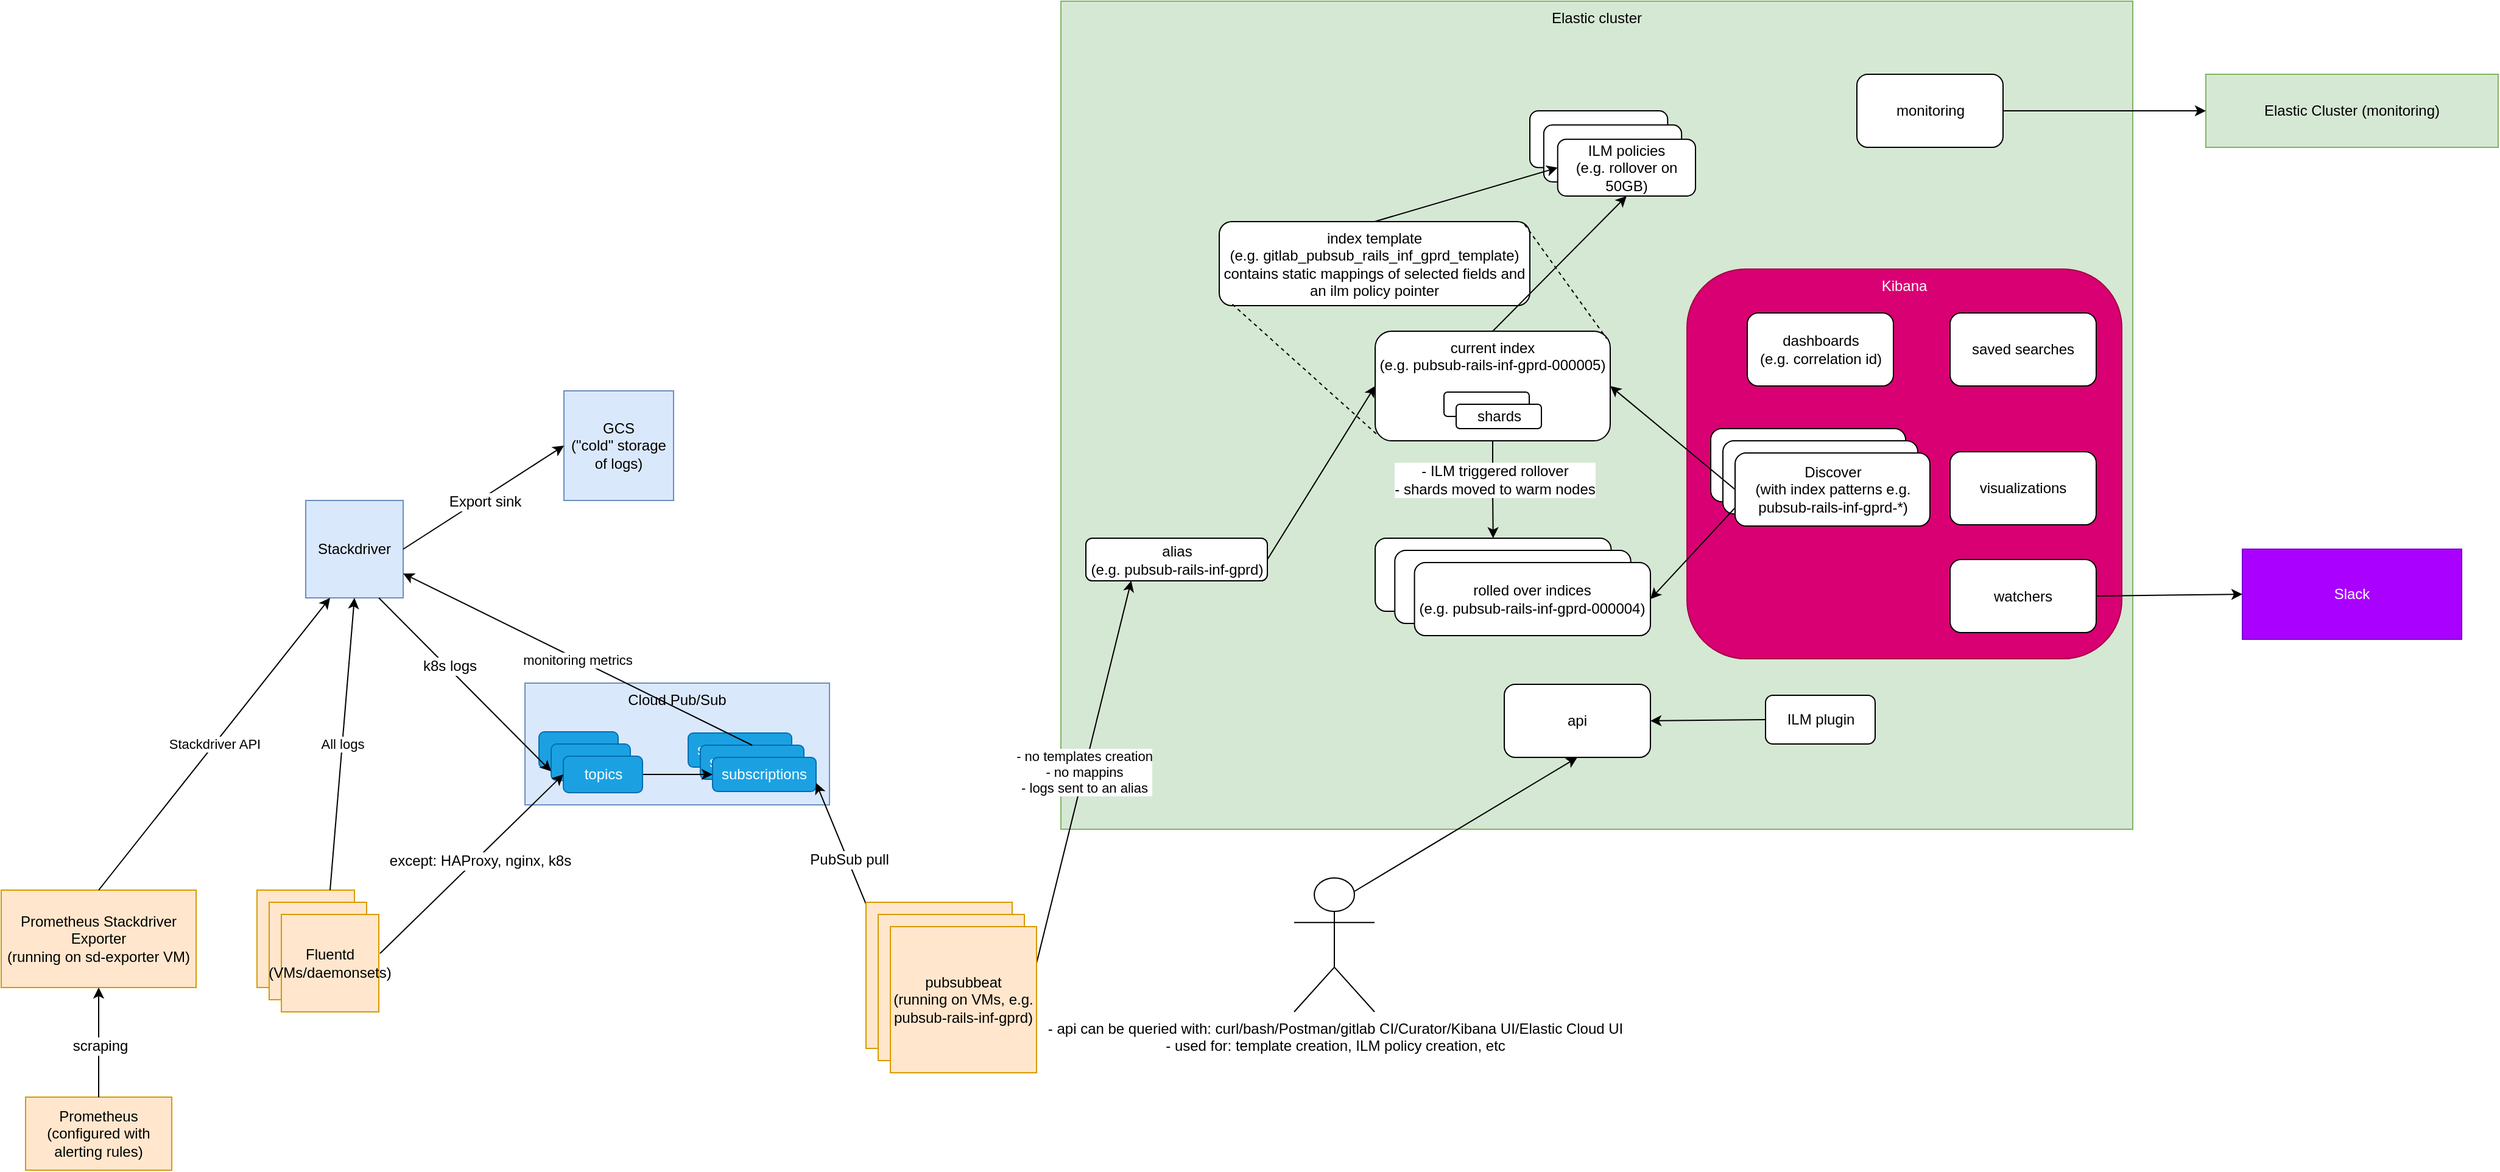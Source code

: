 <mxfile version="12.0.0" type="device" pages="1"><diagram id="VhU7uRp-_SQWL7zS7Dyj" name="Page-1"><mxGraphModel dx="2292" dy="1998" grid="1" gridSize="10" guides="1" tooltips="1" connect="1" arrows="1" fold="1" page="1" pageScale="1" pageWidth="850" pageHeight="1100" math="0" shadow="0"><root><mxCell id="0"/><mxCell id="1" parent="0"/><mxCell id="ZKGRw9XV_fayNPa2ss1O-138" value="Elastic cluster" style="rounded=0;whiteSpace=wrap;html=1;fillColor=#d5e8d4;strokeColor=#82b366;verticalAlign=top;" vertex="1" parent="1"><mxGeometry x="800" y="-390" width="880" height="680" as="geometry"/></mxCell><mxCell id="ZKGRw9XV_fayNPa2ss1O-139" value="Kibana" style="rounded=1;whiteSpace=wrap;html=1;fillColor=#d80073;strokeColor=#A50040;fontColor=#ffffff;verticalAlign=top;" vertex="1" parent="1"><mxGeometry x="1314" y="-170" width="357" height="320" as="geometry"/></mxCell><mxCell id="ZKGRw9XV_fayNPa2ss1O-24" value="&lt;div&gt;Cloud Pub/Sub&lt;/div&gt;" style="rounded=0;whiteSpace=wrap;html=1;fillColor=#dae8fc;strokeColor=#6c8ebf;verticalAlign=top;" vertex="1" parent="1"><mxGeometry x="360" y="170" width="250" height="100" as="geometry"/></mxCell><mxCell id="ZKGRw9XV_fayNPa2ss1O-11" value="&lt;div&gt;Stackdriver&lt;/div&gt;" style="whiteSpace=wrap;html=1;aspect=fixed;fillColor=#dae8fc;strokeColor=#6c8ebf;" vertex="1" parent="1"><mxGeometry x="180" y="20" width="80" height="80" as="geometry"/></mxCell><mxCell id="ZKGRw9XV_fayNPa2ss1O-45" value="" style="group" vertex="1" connectable="0" parent="1"><mxGeometry x="140" y="340" width="100" height="100" as="geometry"/></mxCell><mxCell id="ZKGRw9XV_fayNPa2ss1O-44" value="" style="group" vertex="1" connectable="0" parent="ZKGRw9XV_fayNPa2ss1O-45"><mxGeometry width="100" height="100" as="geometry"/></mxCell><mxCell id="ZKGRw9XV_fayNPa2ss1O-3" value="" style="whiteSpace=wrap;html=1;aspect=fixed;fillColor=#ffe6cc;strokeColor=#d79b00;" vertex="1" parent="ZKGRw9XV_fayNPa2ss1O-44"><mxGeometry width="80" height="80" as="geometry"/></mxCell><mxCell id="ZKGRw9XV_fayNPa2ss1O-42" value="" style="whiteSpace=wrap;html=1;aspect=fixed;fillColor=#ffe6cc;strokeColor=#d79b00;" vertex="1" parent="ZKGRw9XV_fayNPa2ss1O-44"><mxGeometry x="10" y="10" width="80" height="80" as="geometry"/></mxCell><mxCell id="ZKGRw9XV_fayNPa2ss1O-43" value="&lt;div&gt;Fluentd&lt;/div&gt;&lt;div&gt;(VMs/daemonsets)&lt;/div&gt;" style="whiteSpace=wrap;html=1;aspect=fixed;fillColor=#ffe6cc;strokeColor=#d79b00;" vertex="1" parent="ZKGRw9XV_fayNPa2ss1O-44"><mxGeometry x="20" y="20" width="80" height="80" as="geometry"/></mxCell><mxCell id="ZKGRw9XV_fayNPa2ss1O-51" value="" style="group" vertex="1" connectable="0" parent="1"><mxGeometry x="371.5" y="210" width="227.5" height="50" as="geometry"/></mxCell><mxCell id="ZKGRw9XV_fayNPa2ss1O-22" value="&lt;div&gt;subscriptions&lt;/div&gt;" style="rounded=1;whiteSpace=wrap;html=1;fillColor=#1ba1e2;strokeColor=#006EAF;fontColor=#ffffff;" vertex="1" parent="ZKGRw9XV_fayNPa2ss1O-51"><mxGeometry x="122.5" y="1" width="85" height="28" as="geometry"/></mxCell><mxCell id="ZKGRw9XV_fayNPa2ss1O-32" value="&lt;div&gt;topics&lt;/div&gt;" style="rounded=1;whiteSpace=wrap;html=1;fillColor=#1ba1e2;strokeColor=#006EAF;fontColor=#ffffff;" vertex="1" parent="ZKGRw9XV_fayNPa2ss1O-51"><mxGeometry width="65" height="30" as="geometry"/></mxCell><mxCell id="ZKGRw9XV_fayNPa2ss1O-36" value="&lt;div&gt;subscriptions&lt;/div&gt;" style="rounded=1;whiteSpace=wrap;html=1;fillColor=#1ba1e2;strokeColor=#006EAF;fontColor=#ffffff;" vertex="1" parent="ZKGRw9XV_fayNPa2ss1O-51"><mxGeometry x="132.5" y="11" width="85" height="28" as="geometry"/></mxCell><mxCell id="ZKGRw9XV_fayNPa2ss1O-38" value="&lt;div&gt;topics&lt;/div&gt;" style="rounded=1;whiteSpace=wrap;html=1;fillColor=#1ba1e2;strokeColor=#006EAF;fontColor=#ffffff;" vertex="1" parent="ZKGRw9XV_fayNPa2ss1O-51"><mxGeometry x="10" y="10" width="65" height="30" as="geometry"/></mxCell><mxCell id="ZKGRw9XV_fayNPa2ss1O-39" value="&lt;div&gt;subscriptions&lt;/div&gt;" style="rounded=1;whiteSpace=wrap;html=1;fillColor=#1ba1e2;strokeColor=#006EAF;fontColor=#ffffff;" vertex="1" parent="ZKGRw9XV_fayNPa2ss1O-51"><mxGeometry x="142.5" y="21" width="85" height="28" as="geometry"/></mxCell><mxCell id="ZKGRw9XV_fayNPa2ss1O-40" style="edgeStyle=orthogonalEdgeStyle;rounded=0;orthogonalLoop=1;jettySize=auto;html=1;exitX=1;exitY=0.5;exitDx=0;exitDy=0;entryX=0;entryY=0.5;entryDx=0;entryDy=0;" edge="1" source="ZKGRw9XV_fayNPa2ss1O-41" target="ZKGRw9XV_fayNPa2ss1O-39" parent="ZKGRw9XV_fayNPa2ss1O-51"><mxGeometry relative="1" as="geometry"/></mxCell><mxCell id="ZKGRw9XV_fayNPa2ss1O-41" value="&lt;div&gt;topics&lt;/div&gt;" style="rounded=1;whiteSpace=wrap;html=1;fillColor=#1ba1e2;strokeColor=#006EAF;fontColor=#ffffff;" vertex="1" parent="ZKGRw9XV_fayNPa2ss1O-51"><mxGeometry x="20" y="20" width="65" height="30" as="geometry"/></mxCell><mxCell id="ZKGRw9XV_fayNPa2ss1O-56" value="" style="endArrow=classic;html=1;entryX=1;entryY=0.75;entryDx=0;entryDy=0;exitX=0;exitY=0.25;exitDx=0;exitDy=0;" edge="1" parent="1" source="ZKGRw9XV_fayNPa2ss1O-50" target="ZKGRw9XV_fayNPa2ss1O-39"><mxGeometry width="50" height="50" relative="1" as="geometry"><mxPoint x="140" y="520" as="sourcePoint"/><mxPoint x="190" y="470" as="targetPoint"/></mxGeometry></mxCell><mxCell id="ZKGRw9XV_fayNPa2ss1O-71" value="PubSub pull" style="text;html=1;resizable=0;points=[];align=center;verticalAlign=middle;labelBackgroundColor=#ffffff;" vertex="1" connectable="0" parent="ZKGRw9XV_fayNPa2ss1O-56"><mxGeometry x="0.152" y="-1" relative="1" as="geometry"><mxPoint as="offset"/></mxGeometry></mxCell><mxCell id="ZKGRw9XV_fayNPa2ss1O-60" value="&lt;div&gt;- no templates creation&lt;/div&gt;&lt;div&gt;- no mappins&lt;/div&gt;- logs sent to an alias" style="endArrow=classic;html=1;entryX=0.25;entryY=1;entryDx=0;entryDy=0;exitX=1;exitY=0.25;exitDx=0;exitDy=0;" edge="1" parent="1" source="ZKGRw9XV_fayNPa2ss1O-50" target="ZKGRw9XV_fayNPa2ss1O-73"><mxGeometry width="50" height="50" relative="1" as="geometry"><mxPoint x="770" y="380" as="sourcePoint"/><mxPoint x="820" y="330" as="targetPoint"/></mxGeometry></mxCell><mxCell id="ZKGRw9XV_fayNPa2ss1O-61" value="" style="endArrow=classic;html=1;entryX=0;entryY=0.5;entryDx=0;entryDy=0;exitX=1.013;exitY=0.4;exitDx=0;exitDy=0;exitPerimeter=0;" edge="1" parent="1" source="ZKGRw9XV_fayNPa2ss1O-43" target="ZKGRw9XV_fayNPa2ss1O-41"><mxGeometry width="50" height="50" relative="1" as="geometry"><mxPoint x="290" y="365" as="sourcePoint"/><mxPoint x="340" y="315" as="targetPoint"/></mxGeometry></mxCell><mxCell id="ZKGRw9XV_fayNPa2ss1O-69" value="&lt;div&gt;except: HAProxy, nginx, k8s&lt;br&gt;&lt;/div&gt;" style="text;html=1;resizable=0;points=[];align=center;verticalAlign=middle;labelBackgroundColor=#ffffff;" vertex="1" connectable="0" parent="ZKGRw9XV_fayNPa2ss1O-61"><mxGeometry x="0.062" y="-3" relative="1" as="geometry"><mxPoint as="offset"/></mxGeometry></mxCell><mxCell id="ZKGRw9XV_fayNPa2ss1O-62" value="&lt;div&gt;All logs&lt;/div&gt;" style="endArrow=classic;html=1;entryX=0.5;entryY=1;entryDx=0;entryDy=0;exitX=0.75;exitY=0;exitDx=0;exitDy=0;" edge="1" parent="1" source="ZKGRw9XV_fayNPa2ss1O-3" target="ZKGRw9XV_fayNPa2ss1O-11"><mxGeometry width="50" height="50" relative="1" as="geometry"><mxPoint x="150" y="230" as="sourcePoint"/><mxPoint x="200" y="180" as="targetPoint"/></mxGeometry></mxCell><mxCell id="ZKGRw9XV_fayNPa2ss1O-64" value="&lt;div&gt;GCS&lt;/div&gt;&lt;div&gt;(&quot;cold&quot; storage of logs)&lt;br&gt;&lt;/div&gt;" style="whiteSpace=wrap;html=1;aspect=fixed;fillColor=#dae8fc;strokeColor=#6c8ebf;" vertex="1" parent="1"><mxGeometry x="392" y="-70" width="90" height="90" as="geometry"/></mxCell><mxCell id="ZKGRw9XV_fayNPa2ss1O-65" value="" style="endArrow=classic;html=1;entryX=0;entryY=0.5;entryDx=0;entryDy=0;exitX=1;exitY=0.5;exitDx=0;exitDy=0;" edge="1" parent="1" source="ZKGRw9XV_fayNPa2ss1O-11" target="ZKGRw9XV_fayNPa2ss1O-64"><mxGeometry width="50" height="50" relative="1" as="geometry"><mxPoint x="260" y="-40" as="sourcePoint"/><mxPoint x="310" y="-90" as="targetPoint"/></mxGeometry></mxCell><mxCell id="ZKGRw9XV_fayNPa2ss1O-66" value="&lt;div&gt;Export sink&lt;/div&gt;" style="text;html=1;resizable=0;points=[];align=center;verticalAlign=middle;labelBackgroundColor=#ffffff;" vertex="1" connectable="0" parent="ZKGRw9XV_fayNPa2ss1O-65"><mxGeometry x="-0.02" y="-3" relative="1" as="geometry"><mxPoint as="offset"/></mxGeometry></mxCell><mxCell id="ZKGRw9XV_fayNPa2ss1O-67" value="" style="endArrow=classic;html=1;exitX=0.75;exitY=1;exitDx=0;exitDy=0;entryX=0;entryY=0.75;entryDx=0;entryDy=0;" edge="1" parent="1" source="ZKGRw9XV_fayNPa2ss1O-11" target="ZKGRw9XV_fayNPa2ss1O-38"><mxGeometry width="50" height="50" relative="1" as="geometry"><mxPoint x="346.5" y="100" as="sourcePoint"/><mxPoint x="396.5" y="50" as="targetPoint"/></mxGeometry></mxCell><mxCell id="ZKGRw9XV_fayNPa2ss1O-68" value="&lt;div&gt;k8s logs&lt;/div&gt;" style="text;html=1;resizable=0;points=[];align=center;verticalAlign=middle;labelBackgroundColor=#ffffff;" vertex="1" connectable="0" parent="ZKGRw9XV_fayNPa2ss1O-67"><mxGeometry x="-0.205" y="2" relative="1" as="geometry"><mxPoint as="offset"/></mxGeometry></mxCell><mxCell id="ZKGRw9XV_fayNPa2ss1O-122" value="api" style="rounded=1;whiteSpace=wrap;html=1;" vertex="1" parent="1"><mxGeometry x="1164" y="171" width="120" height="60" as="geometry"/></mxCell><mxCell id="ZKGRw9XV_fayNPa2ss1O-73" value="&lt;div&gt;alias&lt;/div&gt;&lt;div&gt;(e.g. pubsub-rails-inf-gprd)&lt;br&gt;&lt;/div&gt;" style="rounded=1;whiteSpace=wrap;html=1;" vertex="1" parent="1"><mxGeometry x="820.5" y="51" width="149" height="35" as="geometry"/></mxCell><mxCell id="ZKGRw9XV_fayNPa2ss1O-74" value="&lt;div&gt;current index&lt;br&gt;(e.g. pubsub-rails-inf-gprd-000005)&lt;br&gt;&lt;/div&gt;" style="rounded=1;whiteSpace=wrap;html=1;verticalAlign=top;" vertex="1" parent="1"><mxGeometry x="1058" y="-119" width="193" height="90" as="geometry"/></mxCell><mxCell id="ZKGRw9XV_fayNPa2ss1O-76" value="" style="endArrow=classic;html=1;entryX=0;entryY=0.5;entryDx=0;entryDy=0;exitX=1;exitY=0.5;exitDx=0;exitDy=0;" edge="1" parent="1" source="ZKGRw9XV_fayNPa2ss1O-73" target="ZKGRw9XV_fayNPa2ss1O-74"><mxGeometry width="50" height="50" relative="1" as="geometry"><mxPoint x="907" y="41" as="sourcePoint"/><mxPoint x="957" y="-9" as="targetPoint"/></mxGeometry></mxCell><mxCell id="ZKGRw9XV_fayNPa2ss1O-77" value="&lt;div&gt;index template&lt;/div&gt;&lt;div&gt;(e.g. gitlab_pubsub_rails_inf_gprd_template)&lt;br&gt;&lt;/div&gt;&lt;div&gt;contains static mappings of selected fields and an ilm policy pointer&lt;br&gt;&lt;/div&gt;" style="rounded=1;whiteSpace=wrap;html=1;" vertex="1" parent="1"><mxGeometry x="930" y="-209" width="255" height="69" as="geometry"/></mxCell><mxCell id="ZKGRw9XV_fayNPa2ss1O-78" value="" style="endArrow=none;dashed=1;html=1;entryX=0.015;entryY=0.956;entryDx=0;entryDy=0;entryPerimeter=0;exitX=0.042;exitY=0.983;exitDx=0;exitDy=0;exitPerimeter=0;" edge="1" parent="1" source="ZKGRw9XV_fayNPa2ss1O-77" target="ZKGRw9XV_fayNPa2ss1O-74"><mxGeometry width="50" height="50" relative="1" as="geometry"><mxPoint x="631" y="41" as="sourcePoint"/><mxPoint x="681" y="-9" as="targetPoint"/></mxGeometry></mxCell><mxCell id="ZKGRw9XV_fayNPa2ss1O-79" value="" style="endArrow=none;dashed=1;html=1;entryX=0.985;entryY=0.067;entryDx=0;entryDy=0;entryPerimeter=0;exitX=0.983;exitY=0.033;exitDx=0;exitDy=0;exitPerimeter=0;" edge="1" parent="1" source="ZKGRw9XV_fayNPa2ss1O-77" target="ZKGRw9XV_fayNPa2ss1O-74"><mxGeometry width="50" height="50" relative="1" as="geometry"><mxPoint x="631" y="41" as="sourcePoint"/><mxPoint x="681" y="-9" as="targetPoint"/></mxGeometry></mxCell><mxCell id="ZKGRw9XV_fayNPa2ss1O-95" value="" style="group" vertex="1" connectable="0" parent="1"><mxGeometry x="1114.5" y="-69" width="80" height="30" as="geometry"/></mxCell><mxCell id="ZKGRw9XV_fayNPa2ss1O-93" value="" style="group" vertex="1" connectable="0" parent="ZKGRw9XV_fayNPa2ss1O-95"><mxGeometry width="80" height="30" as="geometry"/></mxCell><mxCell id="ZKGRw9XV_fayNPa2ss1O-75" value="&lt;div&gt;&lt;br&gt;&lt;/div&gt;" style="rounded=1;whiteSpace=wrap;html=1;" vertex="1" parent="ZKGRw9XV_fayNPa2ss1O-93"><mxGeometry width="70" height="20" as="geometry"/></mxCell><mxCell id="ZKGRw9XV_fayNPa2ss1O-92" value="shards" style="rounded=1;whiteSpace=wrap;html=1;" vertex="1" parent="ZKGRw9XV_fayNPa2ss1O-93"><mxGeometry x="10" y="10" width="70" height="20" as="geometry"/></mxCell><mxCell id="ZKGRw9XV_fayNPa2ss1O-96" value="" style="group" vertex="1" connectable="0" parent="1"><mxGeometry x="1058" y="51" width="226" height="80" as="geometry"/></mxCell><mxCell id="ZKGRw9XV_fayNPa2ss1O-84" value="" style="group" vertex="1" connectable="0" parent="ZKGRw9XV_fayNPa2ss1O-96"><mxGeometry width="226" height="80" as="geometry"/></mxCell><mxCell id="ZKGRw9XV_fayNPa2ss1O-80" value="" style="rounded=1;whiteSpace=wrap;html=1;" vertex="1" parent="ZKGRw9XV_fayNPa2ss1O-84"><mxGeometry width="193.714" height="60" as="geometry"/></mxCell><mxCell id="ZKGRw9XV_fayNPa2ss1O-82" value="" style="rounded=1;whiteSpace=wrap;html=1;" vertex="1" parent="ZKGRw9XV_fayNPa2ss1O-84"><mxGeometry x="16.143" y="10" width="193.714" height="60" as="geometry"/></mxCell><mxCell id="ZKGRw9XV_fayNPa2ss1O-83" value="&lt;div&gt;rolled over indices&lt;/div&gt;&lt;div&gt;(e.g. pubsub-rails-inf-gprd-000004)&lt;br&gt;&lt;/div&gt;" style="rounded=1;whiteSpace=wrap;html=1;" vertex="1" parent="ZKGRw9XV_fayNPa2ss1O-84"><mxGeometry x="32.286" y="20" width="193.714" height="60" as="geometry"/></mxCell><mxCell id="ZKGRw9XV_fayNPa2ss1O-88" style="edgeStyle=orthogonalEdgeStyle;rounded=0;orthogonalLoop=1;jettySize=auto;html=1;exitX=0.5;exitY=1;exitDx=0;exitDy=0;entryX=0.5;entryY=0;entryDx=0;entryDy=0;" edge="1" parent="1" source="ZKGRw9XV_fayNPa2ss1O-74" target="ZKGRw9XV_fayNPa2ss1O-80"><mxGeometry relative="1" as="geometry"/></mxCell><mxCell id="ZKGRw9XV_fayNPa2ss1O-97" value="&lt;div&gt;- ILM triggered rollover&lt;/div&gt;&lt;div&gt;- shards moved to warm nodes&lt;br&gt;&lt;/div&gt;" style="text;html=1;resizable=0;points=[];align=center;verticalAlign=middle;labelBackgroundColor=#ffffff;" vertex="1" connectable="0" parent="ZKGRw9XV_fayNPa2ss1O-88"><mxGeometry x="-0.2" y="1" relative="1" as="geometry"><mxPoint as="offset"/></mxGeometry></mxCell><mxCell id="ZKGRw9XV_fayNPa2ss1O-99" value="ILM plugin" style="rounded=1;whiteSpace=wrap;html=1;" vertex="1" parent="1"><mxGeometry x="1378.5" y="180" width="90" height="40" as="geometry"/></mxCell><mxCell id="ZKGRw9XV_fayNPa2ss1O-106" value="" style="group" vertex="1" connectable="0" parent="1"><mxGeometry x="1185" y="-300" width="136" height="70" as="geometry"/></mxCell><mxCell id="ZKGRw9XV_fayNPa2ss1O-105" value="" style="group" vertex="1" connectable="0" parent="ZKGRw9XV_fayNPa2ss1O-106"><mxGeometry width="136" height="70" as="geometry"/></mxCell><mxCell id="ZKGRw9XV_fayNPa2ss1O-100" value="" style="rounded=1;whiteSpace=wrap;html=1;" vertex="1" parent="ZKGRw9XV_fayNPa2ss1O-105"><mxGeometry width="113.143" height="46.667" as="geometry"/></mxCell><mxCell id="ZKGRw9XV_fayNPa2ss1O-103" value="" style="rounded=1;whiteSpace=wrap;html=1;" vertex="1" parent="ZKGRw9XV_fayNPa2ss1O-105"><mxGeometry x="11.429" y="11.667" width="113.143" height="46.667" as="geometry"/></mxCell><mxCell id="ZKGRw9XV_fayNPa2ss1O-104" value="&lt;div&gt;ILM policies&lt;/div&gt;(e.g. rollover on 50GB)" style="rounded=1;whiteSpace=wrap;html=1;" vertex="1" parent="ZKGRw9XV_fayNPa2ss1O-105"><mxGeometry x="22.857" y="23.333" width="113.143" height="46.667" as="geometry"/></mxCell><mxCell id="ZKGRw9XV_fayNPa2ss1O-107" value="" style="endArrow=classic;html=1;entryX=0;entryY=0.5;entryDx=0;entryDy=0;exitX=0.5;exitY=0;exitDx=0;exitDy=0;" edge="1" parent="1" source="ZKGRw9XV_fayNPa2ss1O-77" target="ZKGRw9XV_fayNPa2ss1O-104"><mxGeometry width="50" height="50" relative="1" as="geometry"><mxPoint x="1074" y="-225" as="sourcePoint"/><mxPoint x="1124" y="-275" as="targetPoint"/></mxGeometry></mxCell><mxCell id="ZKGRw9XV_fayNPa2ss1O-109" value="" style="endArrow=classic;html=1;entryX=0.5;entryY=1;entryDx=0;entryDy=0;exitX=0.5;exitY=0;exitDx=0;exitDy=0;" edge="1" parent="1" source="ZKGRw9XV_fayNPa2ss1O-74" target="ZKGRw9XV_fayNPa2ss1O-104"><mxGeometry width="50" height="50" relative="1" as="geometry"><mxPoint x="1219" y="-130" as="sourcePoint"/><mxPoint x="1269" y="-180" as="targetPoint"/></mxGeometry></mxCell><mxCell id="ZKGRw9XV_fayNPa2ss1O-118" value="" style="group" vertex="1" connectable="0" parent="1"><mxGeometry x="1333.5" y="-39" width="180" height="80" as="geometry"/></mxCell><mxCell id="ZKGRw9XV_fayNPa2ss1O-113" value="" style="rounded=1;whiteSpace=wrap;html=1;" vertex="1" parent="ZKGRw9XV_fayNPa2ss1O-118"><mxGeometry width="160" height="60" as="geometry"/></mxCell><mxCell id="ZKGRw9XV_fayNPa2ss1O-116" value="" style="rounded=1;whiteSpace=wrap;html=1;" vertex="1" parent="ZKGRw9XV_fayNPa2ss1O-118"><mxGeometry x="10" y="10" width="160" height="60" as="geometry"/></mxCell><mxCell id="ZKGRw9XV_fayNPa2ss1O-117" value="&lt;div&gt;Discover&lt;/div&gt;&lt;div&gt;(with index patterns e.g. pubsub-rails-inf-gprd-*)&lt;br&gt;&lt;/div&gt;" style="rounded=1;whiteSpace=wrap;html=1;" vertex="1" parent="ZKGRw9XV_fayNPa2ss1O-118"><mxGeometry x="20" y="20" width="160" height="60" as="geometry"/></mxCell><mxCell id="ZKGRw9XV_fayNPa2ss1O-119" value="" style="endArrow=classic;html=1;entryX=1;entryY=0.5;entryDx=0;entryDy=0;exitX=0;exitY=0.5;exitDx=0;exitDy=0;" edge="1" parent="1" source="ZKGRw9XV_fayNPa2ss1O-117" target="ZKGRw9XV_fayNPa2ss1O-74"><mxGeometry width="50" height="50" relative="1" as="geometry"><mxPoint x="1478.5" y="240" as="sourcePoint"/><mxPoint x="1528.5" y="190" as="targetPoint"/></mxGeometry></mxCell><mxCell id="ZKGRw9XV_fayNPa2ss1O-120" value="" style="endArrow=classic;html=1;entryX=1;entryY=0.5;entryDx=0;entryDy=0;exitX=0;exitY=0.75;exitDx=0;exitDy=0;" edge="1" parent="1" source="ZKGRw9XV_fayNPa2ss1O-117" target="ZKGRw9XV_fayNPa2ss1O-83"><mxGeometry width="50" height="50" relative="1" as="geometry"><mxPoint x="1503.5" y="330" as="sourcePoint"/><mxPoint x="1553.5" y="280" as="targetPoint"/></mxGeometry></mxCell><mxCell id="ZKGRw9XV_fayNPa2ss1O-124" value="" style="endArrow=classic;html=1;entryX=1;entryY=0.5;entryDx=0;entryDy=0;exitX=0;exitY=0.5;exitDx=0;exitDy=0;" edge="1" parent="1" source="ZKGRw9XV_fayNPa2ss1O-99" target="ZKGRw9XV_fayNPa2ss1O-122"><mxGeometry width="50" height="50" relative="1" as="geometry"><mxPoint x="1328.5" y="395" as="sourcePoint"/><mxPoint x="1378.5" y="345" as="targetPoint"/></mxGeometry></mxCell><mxCell id="ZKGRw9XV_fayNPa2ss1O-126" value="&lt;div&gt;- api can be queried with: curl/bash/Postman/gitlab CI/Curator/Kibana UI/Elastic Cloud UI&lt;/div&gt;&lt;div&gt;- used for: template creation, ILM policy creation, etc&lt;br&gt;&lt;/div&gt;" style="shape=umlActor;verticalLabelPosition=bottom;labelBackgroundColor=#ffffff;verticalAlign=top;html=1;outlineConnect=0;rounded=0;" vertex="1" parent="1"><mxGeometry x="991.5" y="330" width="66" height="110" as="geometry"/></mxCell><mxCell id="ZKGRw9XV_fayNPa2ss1O-127" value="" style="endArrow=classic;html=1;entryX=0.5;entryY=1;entryDx=0;entryDy=0;exitX=0.75;exitY=0.1;exitDx=0;exitDy=0;exitPerimeter=0;" edge="1" parent="1" source="ZKGRw9XV_fayNPa2ss1O-126" target="ZKGRw9XV_fayNPa2ss1O-122"><mxGeometry width="50" height="50" relative="1" as="geometry"><mxPoint x="1074.5" y="415" as="sourcePoint"/><mxPoint x="1124.5" y="365" as="targetPoint"/></mxGeometry></mxCell><mxCell id="ZKGRw9XV_fayNPa2ss1O-131" value="Elastic Cluster (monitoring)" style="rounded=0;whiteSpace=wrap;html=1;fillColor=#d5e8d4;strokeColor=#82b366;verticalAlign=middle;" vertex="1" parent="1"><mxGeometry x="1740" y="-330" width="240" height="60" as="geometry"/></mxCell><mxCell id="ZKGRw9XV_fayNPa2ss1O-132" value="monitoring" style="rounded=1;whiteSpace=wrap;html=1;" vertex="1" parent="1"><mxGeometry x="1453.5" y="-330" width="120" height="60" as="geometry"/></mxCell><mxCell id="ZKGRw9XV_fayNPa2ss1O-133" value="" style="endArrow=classic;html=1;exitX=1;exitY=0.5;exitDx=0;exitDy=0;entryX=0;entryY=0.5;entryDx=0;entryDy=0;" edge="1" parent="1" source="ZKGRw9XV_fayNPa2ss1O-132" target="ZKGRw9XV_fayNPa2ss1O-131"><mxGeometry width="50" height="50" relative="1" as="geometry"><mxPoint x="1453.5" y="-525" as="sourcePoint"/><mxPoint x="1503.5" y="-575" as="targetPoint"/></mxGeometry></mxCell><mxCell id="ZKGRw9XV_fayNPa2ss1O-134" value="&lt;div&gt;dashboards&lt;/div&gt;(e.g. correlation id)" style="rounded=1;whiteSpace=wrap;html=1;" vertex="1" parent="1"><mxGeometry x="1363.5" y="-134" width="120" height="60" as="geometry"/></mxCell><mxCell id="ZKGRw9XV_fayNPa2ss1O-135" value="saved searches" style="rounded=1;whiteSpace=wrap;html=1;" vertex="1" parent="1"><mxGeometry x="1530" y="-134" width="120" height="60" as="geometry"/></mxCell><mxCell id="ZKGRw9XV_fayNPa2ss1O-136" value="visualizations" style="rounded=1;whiteSpace=wrap;html=1;" vertex="1" parent="1"><mxGeometry x="1530" y="-20" width="120" height="60" as="geometry"/></mxCell><mxCell id="ZKGRw9XV_fayNPa2ss1O-137" value="watchers" style="rounded=1;whiteSpace=wrap;html=1;" vertex="1" parent="1"><mxGeometry x="1530" y="68.5" width="120" height="60" as="geometry"/></mxCell><mxCell id="ZKGRw9XV_fayNPa2ss1O-140" value="Slack" style="rounded=0;whiteSpace=wrap;html=1;fillColor=#aa00ff;strokeColor=#7700CC;fontColor=#ffffff;" vertex="1" parent="1"><mxGeometry x="1770" y="60" width="180" height="74" as="geometry"/></mxCell><mxCell id="ZKGRw9XV_fayNPa2ss1O-142" value="" style="endArrow=classic;html=1;entryX=0;entryY=0.5;entryDx=0;entryDy=0;exitX=1;exitY=0.5;exitDx=0;exitDy=0;" edge="1" parent="1" source="ZKGRw9XV_fayNPa2ss1O-137" target="ZKGRw9XV_fayNPa2ss1O-140"><mxGeometry width="50" height="50" relative="1" as="geometry"><mxPoint x="1646" y="395" as="sourcePoint"/><mxPoint x="1696" y="345" as="targetPoint"/></mxGeometry></mxCell><mxCell id="ZKGRw9XV_fayNPa2ss1O-143" value="monitoring metrics" style="endArrow=classic;html=1;exitX=0.5;exitY=0;exitDx=0;exitDy=0;entryX=1;entryY=0.75;entryDx=0;entryDy=0;" edge="1" parent="1" source="ZKGRw9XV_fayNPa2ss1O-36" target="ZKGRw9XV_fayNPa2ss1O-11"><mxGeometry width="50" height="50" relative="1" as="geometry"><mxPoint x="560" y="60" as="sourcePoint"/><mxPoint x="610" y="10" as="targetPoint"/></mxGeometry></mxCell><mxCell id="ZKGRw9XV_fayNPa2ss1O-144" value="&lt;div&gt;Prometheus Stackdriver Exporter&lt;/div&gt;&lt;div&gt;(running on sd-exporter VM)&lt;br&gt;&lt;/div&gt;" style="rounded=0;whiteSpace=wrap;html=1;fillColor=#ffe6cc;strokeColor=#d79b00;" vertex="1" parent="1"><mxGeometry x="-70" y="340" width="160" height="80" as="geometry"/></mxCell><mxCell id="ZKGRw9XV_fayNPa2ss1O-145" value="Stackdriver API" style="endArrow=classic;html=1;entryX=0.25;entryY=1;entryDx=0;entryDy=0;exitX=0.5;exitY=0;exitDx=0;exitDy=0;" edge="1" parent="1" source="ZKGRw9XV_fayNPa2ss1O-144" target="ZKGRw9XV_fayNPa2ss1O-11"><mxGeometry width="50" height="50" relative="1" as="geometry"><mxPoint x="-70" y="550" as="sourcePoint"/><mxPoint x="-20" y="500" as="targetPoint"/></mxGeometry></mxCell><mxCell id="ZKGRw9XV_fayNPa2ss1O-146" value="" style="group" vertex="1" connectable="0" parent="1"><mxGeometry x="640" y="350" width="140" height="140" as="geometry"/></mxCell><mxCell id="ZKGRw9XV_fayNPa2ss1O-47" value="" style="group" vertex="1" connectable="0" parent="ZKGRw9XV_fayNPa2ss1O-146"><mxGeometry width="140" height="140" as="geometry"/></mxCell><mxCell id="ZKGRw9XV_fayNPa2ss1O-48" value="" style="whiteSpace=wrap;html=1;aspect=fixed;fillColor=#ffe6cc;strokeColor=#d79b00;" vertex="1" parent="ZKGRw9XV_fayNPa2ss1O-47"><mxGeometry width="120" height="120" as="geometry"/></mxCell><mxCell id="ZKGRw9XV_fayNPa2ss1O-49" value="" style="whiteSpace=wrap;html=1;aspect=fixed;fillColor=#ffe6cc;strokeColor=#d79b00;" vertex="1" parent="ZKGRw9XV_fayNPa2ss1O-47"><mxGeometry x="10" y="10" width="120" height="120" as="geometry"/></mxCell><mxCell id="ZKGRw9XV_fayNPa2ss1O-50" value="&lt;div&gt;pubsubbeat&lt;/div&gt;&lt;div&gt;(running on VMs, e.g. pubsub-rails-inf-gprd)&lt;br&gt;&lt;/div&gt;" style="whiteSpace=wrap;html=1;aspect=fixed;fillColor=#ffe6cc;strokeColor=#d79b00;" vertex="1" parent="ZKGRw9XV_fayNPa2ss1O-47"><mxGeometry x="20" y="20" width="120" height="120" as="geometry"/></mxCell><mxCell id="ZKGRw9XV_fayNPa2ss1O-147" value="&lt;div&gt;Prometheus&lt;/div&gt;&lt;div&gt;(configured with alerting rules)&lt;br&gt;&lt;/div&gt;" style="rounded=0;whiteSpace=wrap;html=1;fillColor=#ffe6cc;strokeColor=#d79b00;" vertex="1" parent="1"><mxGeometry x="-50" y="510" width="120" height="60" as="geometry"/></mxCell><mxCell id="ZKGRw9XV_fayNPa2ss1O-148" value="" style="endArrow=classic;html=1;entryX=0.5;entryY=1;entryDx=0;entryDy=0;exitX=0.5;exitY=0;exitDx=0;exitDy=0;" edge="1" parent="1" source="ZKGRw9XV_fayNPa2ss1O-147" target="ZKGRw9XV_fayNPa2ss1O-144"><mxGeometry width="50" height="50" relative="1" as="geometry"><mxPoint x="-70" y="640" as="sourcePoint"/><mxPoint x="-20" y="590" as="targetPoint"/></mxGeometry></mxCell><mxCell id="ZKGRw9XV_fayNPa2ss1O-149" value="scraping" style="text;html=1;resizable=0;points=[];align=center;verticalAlign=middle;labelBackgroundColor=#ffffff;" vertex="1" connectable="0" parent="ZKGRw9XV_fayNPa2ss1O-148"><mxGeometry x="-0.067" y="-1" relative="1" as="geometry"><mxPoint as="offset"/></mxGeometry></mxCell></root></mxGraphModel></diagram></mxfile>